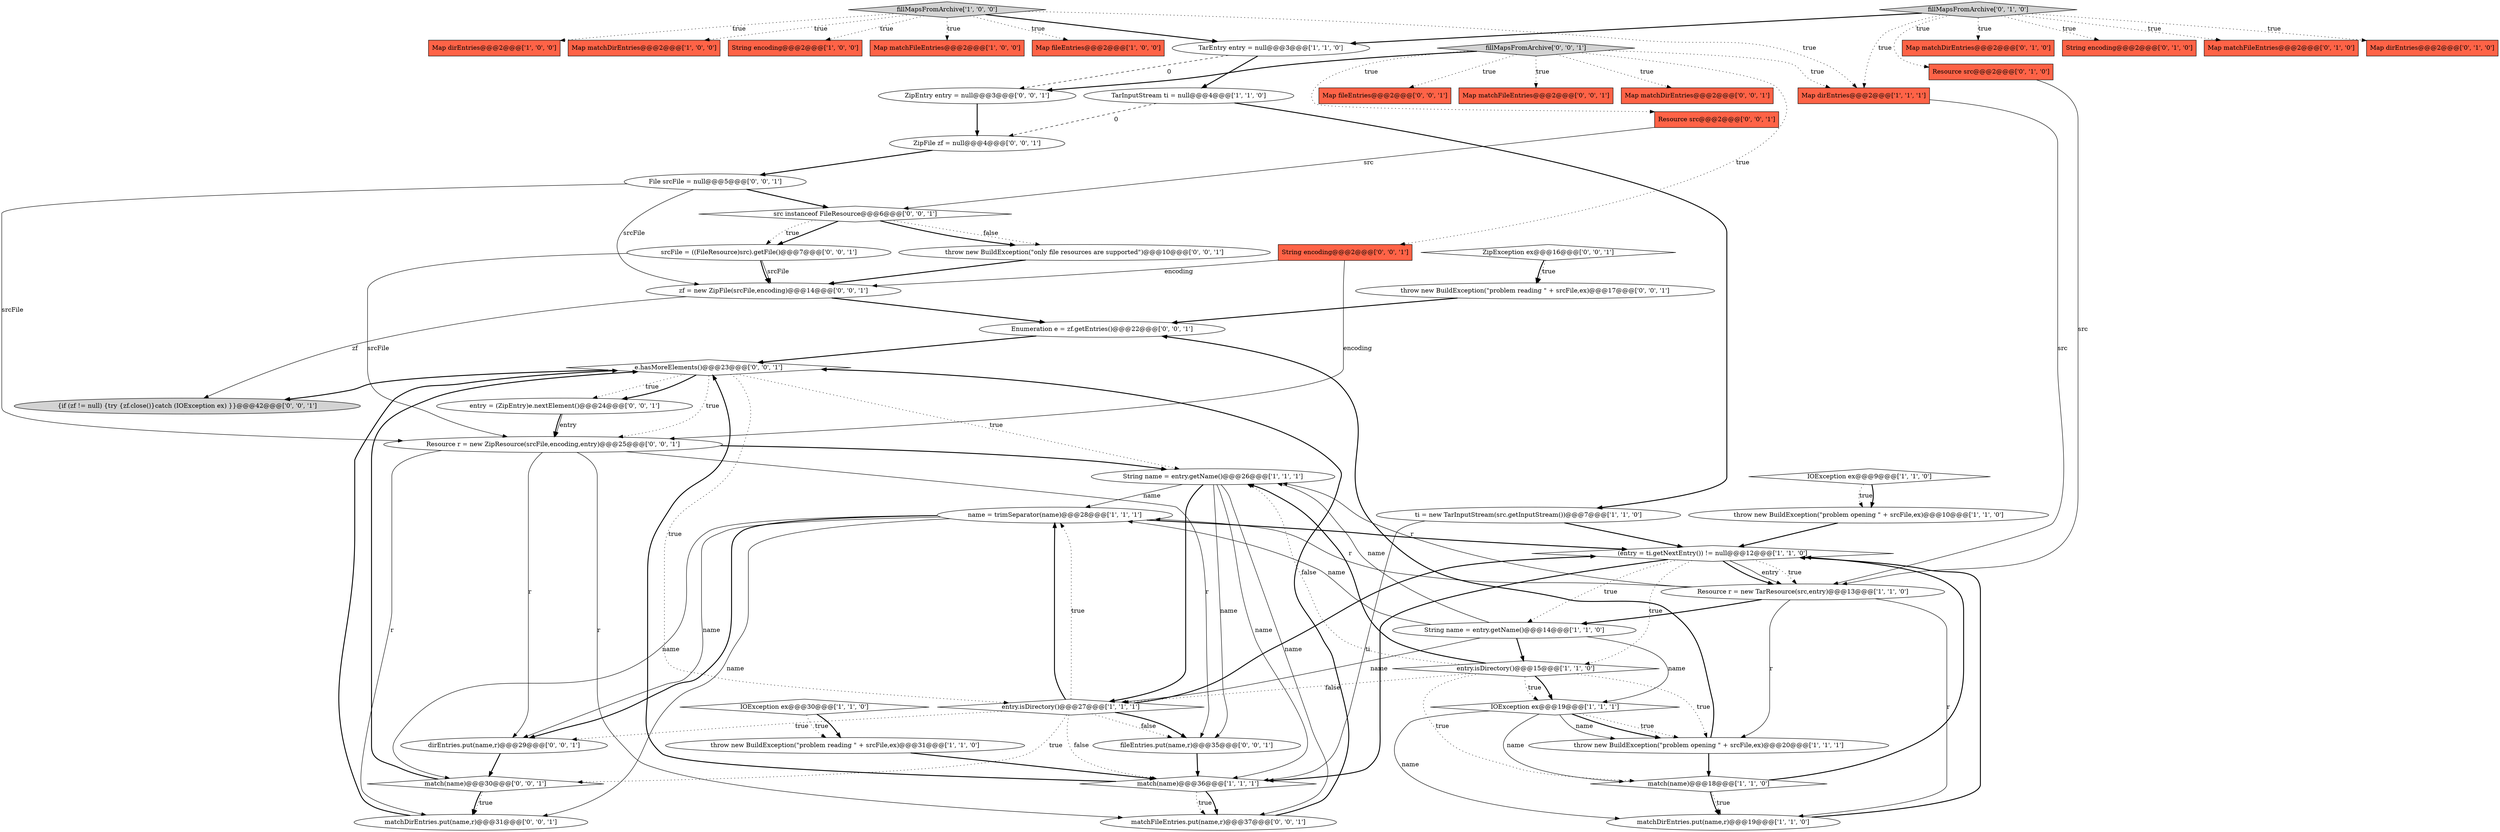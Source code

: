 digraph {
56 [style = filled, label = "throw new BuildException(\"only file resources are supported\")@@@10@@@['0', '0', '1']", fillcolor = white, shape = ellipse image = "AAA0AAABBB3BBB"];
31 [style = filled, label = "Map matchDirEntries@@@2@@@['0', '1', '0']", fillcolor = tomato, shape = box image = "AAA0AAABBB2BBB"];
17 [style = filled, label = "Resource r = new TarResource(src,entry)@@@13@@@['1', '1', '0']", fillcolor = white, shape = ellipse image = "AAA0AAABBB1BBB"];
24 [style = filled, label = "IOException ex@@@9@@@['1', '1', '0']", fillcolor = white, shape = diamond image = "AAA0AAABBB1BBB"];
11 [style = filled, label = "ti = new TarInputStream(src.getInputStream())@@@7@@@['1', '1', '0']", fillcolor = white, shape = ellipse image = "AAA0AAABBB1BBB"];
44 [style = filled, label = "{if (zf != null) {try {zf.close()}catch (IOException ex) }}@@@42@@@['0', '0', '1']", fillcolor = lightgray, shape = ellipse image = "AAA0AAABBB3BBB"];
36 [style = filled, label = "Resource r = new ZipResource(srcFile,encoding,entry)@@@25@@@['0', '0', '1']", fillcolor = white, shape = ellipse image = "AAA0AAABBB3BBB"];
23 [style = filled, label = "fillMapsFromArchive['1', '0', '0']", fillcolor = lightgray, shape = diamond image = "AAA0AAABBB1BBB"];
32 [style = filled, label = "srcFile = ((FileResource)src).getFile()@@@7@@@['0', '0', '1']", fillcolor = white, shape = ellipse image = "AAA0AAABBB3BBB"];
45 [style = filled, label = "Map fileEntries@@@2@@@['0', '0', '1']", fillcolor = tomato, shape = box image = "AAA0AAABBB3BBB"];
20 [style = filled, label = "match(name)@@@36@@@['1', '1', '1']", fillcolor = white, shape = diamond image = "AAA0AAABBB1BBB"];
26 [style = filled, label = "String encoding@@@2@@@['0', '1', '0']", fillcolor = tomato, shape = box image = "AAA0AAABBB2BBB"];
51 [style = filled, label = "zf = new ZipFile(srcFile,encoding)@@@14@@@['0', '0', '1']", fillcolor = white, shape = ellipse image = "AAA0AAABBB3BBB"];
43 [style = filled, label = "Resource src@@@2@@@['0', '0', '1']", fillcolor = tomato, shape = box image = "AAA0AAABBB3BBB"];
52 [style = filled, label = "dirEntries.put(name,r)@@@29@@@['0', '0', '1']", fillcolor = white, shape = ellipse image = "AAA0AAABBB3BBB"];
3 [style = filled, label = "Map dirEntries@@@2@@@['1', '0', '0']", fillcolor = tomato, shape = box image = "AAA0AAABBB1BBB"];
25 [style = filled, label = "TarEntry entry = null@@@3@@@['1', '1', '0']", fillcolor = white, shape = ellipse image = "AAA0AAABBB1BBB"];
13 [style = filled, label = "IOException ex@@@30@@@['1', '1', '0']", fillcolor = white, shape = diamond image = "AAA0AAABBB1BBB"];
18 [style = filled, label = "entry.isDirectory()@@@15@@@['1', '1', '0']", fillcolor = white, shape = diamond image = "AAA0AAABBB1BBB"];
48 [style = filled, label = "ZipException ex@@@16@@@['0', '0', '1']", fillcolor = white, shape = diamond image = "AAA0AAABBB3BBB"];
0 [style = filled, label = "String name = entry.getName()@@@14@@@['1', '1', '0']", fillcolor = white, shape = ellipse image = "AAA0AAABBB1BBB"];
53 [style = filled, label = "matchFileEntries.put(name,r)@@@37@@@['0', '0', '1']", fillcolor = white, shape = ellipse image = "AAA0AAABBB3BBB"];
2 [style = filled, label = "name = trimSeparator(name)@@@28@@@['1', '1', '1']", fillcolor = white, shape = ellipse image = "AAA0AAABBB1BBB"];
35 [style = filled, label = "Map matchFileEntries@@@2@@@['0', '0', '1']", fillcolor = tomato, shape = box image = "AAA0AAABBB3BBB"];
39 [style = filled, label = "fileEntries.put(name,r)@@@35@@@['0', '0', '1']", fillcolor = white, shape = ellipse image = "AAA0AAABBB3BBB"];
34 [style = filled, label = "match(name)@@@30@@@['0', '0', '1']", fillcolor = white, shape = diamond image = "AAA0AAABBB3BBB"];
40 [style = filled, label = "throw new BuildException(\"problem reading \" + srcFile,ex)@@@17@@@['0', '0', '1']", fillcolor = white, shape = ellipse image = "AAA0AAABBB3BBB"];
19 [style = filled, label = "matchDirEntries.put(name,r)@@@19@@@['1', '1', '0']", fillcolor = white, shape = ellipse image = "AAA0AAABBB1BBB"];
54 [style = filled, label = "File srcFile = null@@@5@@@['0', '0', '1']", fillcolor = white, shape = ellipse image = "AAA0AAABBB3BBB"];
9 [style = filled, label = "throw new BuildException(\"problem reading \" + srcFile,ex)@@@31@@@['1', '1', '0']", fillcolor = white, shape = ellipse image = "AAA0AAABBB1BBB"];
42 [style = filled, label = "fillMapsFromArchive['0', '0', '1']", fillcolor = lightgray, shape = diamond image = "AAA0AAABBB3BBB"];
1 [style = filled, label = "Map matchDirEntries@@@2@@@['1', '0', '0']", fillcolor = tomato, shape = box image = "AAA0AAABBB1BBB"];
4 [style = filled, label = "throw new BuildException(\"problem opening \" + srcFile,ex)@@@10@@@['1', '1', '0']", fillcolor = white, shape = ellipse image = "AAA0AAABBB1BBB"];
5 [style = filled, label = "Map matchFileEntries@@@2@@@['1', '0', '0']", fillcolor = tomato, shape = box image = "AAA0AAABBB1BBB"];
14 [style = filled, label = "Map fileEntries@@@2@@@['1', '0', '0']", fillcolor = tomato, shape = box image = "AAA0AAABBB1BBB"];
38 [style = filled, label = "entry = (ZipEntry)e.nextElement()@@@24@@@['0', '0', '1']", fillcolor = white, shape = ellipse image = "AAA0AAABBB3BBB"];
28 [style = filled, label = "Resource src@@@2@@@['0', '1', '0']", fillcolor = tomato, shape = box image = "AAA0AAABBB2BBB"];
47 [style = filled, label = "String encoding@@@2@@@['0', '0', '1']", fillcolor = tomato, shape = box image = "AAA0AAABBB3BBB"];
7 [style = filled, label = "IOException ex@@@19@@@['1', '1', '1']", fillcolor = white, shape = diamond image = "AAA0AAABBB1BBB"];
10 [style = filled, label = "String name = entry.getName()@@@26@@@['1', '1', '1']", fillcolor = white, shape = ellipse image = "AAA0AAABBB1BBB"];
55 [style = filled, label = "matchDirEntries.put(name,r)@@@31@@@['0', '0', '1']", fillcolor = white, shape = ellipse image = "AAA0AAABBB3BBB"];
30 [style = filled, label = "Map matchFileEntries@@@2@@@['0', '1', '0']", fillcolor = tomato, shape = box image = "AAA0AAABBB2BBB"];
22 [style = filled, label = "throw new BuildException(\"problem opening \" + srcFile,ex)@@@20@@@['1', '1', '1']", fillcolor = white, shape = ellipse image = "AAA0AAABBB1BBB"];
46 [style = filled, label = "ZipEntry entry = null@@@3@@@['0', '0', '1']", fillcolor = white, shape = ellipse image = "AAA0AAABBB3BBB"];
6 [style = filled, label = "match(name)@@@18@@@['1', '1', '0']", fillcolor = white, shape = diamond image = "AAA0AAABBB1BBB"];
8 [style = filled, label = "TarInputStream ti = null@@@4@@@['1', '1', '0']", fillcolor = white, shape = ellipse image = "AAA0AAABBB1BBB"];
21 [style = filled, label = "Map dirEntries@@@2@@@['1', '1', '1']", fillcolor = tomato, shape = box image = "AAA0AAABBB1BBB"];
27 [style = filled, label = "fillMapsFromArchive['0', '1', '0']", fillcolor = lightgray, shape = diamond image = "AAA0AAABBB2BBB"];
33 [style = filled, label = "e.hasMoreElements()@@@23@@@['0', '0', '1']", fillcolor = white, shape = diamond image = "AAA0AAABBB3BBB"];
37 [style = filled, label = "Enumeration e = zf.getEntries()@@@22@@@['0', '0', '1']", fillcolor = white, shape = ellipse image = "AAA0AAABBB3BBB"];
50 [style = filled, label = "Map matchDirEntries@@@2@@@['0', '0', '1']", fillcolor = tomato, shape = box image = "AAA0AAABBB3BBB"];
16 [style = filled, label = "entry.isDirectory()@@@27@@@['1', '1', '1']", fillcolor = white, shape = diamond image = "AAA0AAABBB1BBB"];
49 [style = filled, label = "ZipFile zf = null@@@4@@@['0', '0', '1']", fillcolor = white, shape = ellipse image = "AAA0AAABBB3BBB"];
12 [style = filled, label = "String encoding@@@2@@@['1', '0', '0']", fillcolor = tomato, shape = box image = "AAA0AAABBB1BBB"];
15 [style = filled, label = "(entry = ti.getNextEntry()) != null@@@12@@@['1', '1', '0']", fillcolor = white, shape = diamond image = "AAA0AAABBB1BBB"];
29 [style = filled, label = "Map dirEntries@@@2@@@['0', '1', '0']", fillcolor = tomato, shape = box image = "AAA0AAABBB2BBB"];
41 [style = filled, label = "src instanceof FileResource@@@6@@@['0', '0', '1']", fillcolor = white, shape = diamond image = "AAA0AAABBB3BBB"];
18->16 [style = dotted, label="false"];
16->34 [style = dotted, label="true"];
42->47 [style = dotted, label="true"];
22->37 [style = bold, label=""];
24->4 [style = dotted, label="true"];
4->15 [style = bold, label=""];
23->5 [style = dotted, label="true"];
18->10 [style = dotted, label="false"];
16->39 [style = dotted, label="false"];
6->19 [style = dotted, label="true"];
15->17 [style = bold, label=""];
43->41 [style = solid, label="src"];
7->6 [style = solid, label="name"];
2->52 [style = solid, label="name"];
15->20 [style = bold, label=""];
2->15 [style = bold, label=""];
33->16 [style = dotted, label="true"];
2->52 [style = bold, label=""];
36->52 [style = solid, label="r"];
19->15 [style = bold, label=""];
37->33 [style = bold, label=""];
33->44 [style = bold, label=""];
8->11 [style = bold, label=""];
0->2 [style = solid, label="name"];
27->25 [style = bold, label=""];
15->17 [style = solid, label="entry"];
40->37 [style = bold, label=""];
34->55 [style = dotted, label="true"];
13->9 [style = dotted, label="true"];
23->25 [style = bold, label=""];
41->32 [style = bold, label=""];
42->46 [style = bold, label=""];
15->18 [style = dotted, label="true"];
34->33 [style = bold, label=""];
23->21 [style = dotted, label="true"];
16->52 [style = dotted, label="true"];
54->41 [style = bold, label=""];
27->21 [style = dotted, label="true"];
51->44 [style = solid, label="zf"];
18->6 [style = dotted, label="true"];
56->51 [style = bold, label=""];
36->39 [style = solid, label="r"];
15->17 [style = dotted, label="true"];
23->14 [style = dotted, label="true"];
23->1 [style = dotted, label="true"];
0->16 [style = solid, label="name"];
27->29 [style = dotted, label="true"];
42->43 [style = dotted, label="true"];
36->53 [style = solid, label="r"];
10->20 [style = solid, label="name"];
41->56 [style = dotted, label="false"];
23->3 [style = dotted, label="true"];
21->17 [style = solid, label="src"];
7->19 [style = solid, label="name"];
53->33 [style = bold, label=""];
16->39 [style = bold, label=""];
54->36 [style = solid, label="srcFile"];
33->38 [style = dotted, label="true"];
17->2 [style = solid, label="r"];
18->7 [style = bold, label=""];
7->22 [style = dotted, label="true"];
39->20 [style = bold, label=""];
42->45 [style = dotted, label="true"];
32->36 [style = solid, label="srcFile"];
49->54 [style = bold, label=""];
32->51 [style = bold, label=""];
33->10 [style = dotted, label="true"];
22->6 [style = bold, label=""];
10->2 [style = solid, label="name"];
18->7 [style = dotted, label="true"];
0->7 [style = solid, label="name"];
2->55 [style = solid, label="name"];
9->20 [style = bold, label=""];
34->55 [style = bold, label=""];
17->19 [style = solid, label="r"];
48->40 [style = dotted, label="true"];
7->22 [style = solid, label="name"];
15->0 [style = dotted, label="true"];
6->15 [style = bold, label=""];
10->53 [style = solid, label="name"];
7->22 [style = bold, label=""];
20->53 [style = dotted, label="true"];
51->37 [style = bold, label=""];
17->0 [style = bold, label=""];
18->10 [style = bold, label=""];
10->16 [style = bold, label=""];
27->31 [style = dotted, label="true"];
28->17 [style = solid, label="src"];
25->46 [style = dashed, label="0"];
41->32 [style = dotted, label="true"];
0->18 [style = bold, label=""];
13->9 [style = bold, label=""];
36->55 [style = solid, label="r"];
36->10 [style = bold, label=""];
18->22 [style = dotted, label="true"];
16->15 [style = bold, label=""];
38->36 [style = solid, label="entry"];
16->2 [style = dotted, label="true"];
47->36 [style = solid, label="encoding"];
42->50 [style = dotted, label="true"];
17->10 [style = solid, label="r"];
32->51 [style = solid, label="srcFile"];
27->26 [style = dotted, label="true"];
46->49 [style = bold, label=""];
47->51 [style = solid, label="encoding"];
41->56 [style = bold, label=""];
38->36 [style = bold, label=""];
17->22 [style = solid, label="r"];
6->19 [style = bold, label=""];
52->34 [style = bold, label=""];
10->39 [style = solid, label="name"];
16->2 [style = bold, label=""];
20->53 [style = bold, label=""];
11->20 [style = solid, label="ti"];
2->34 [style = solid, label="name"];
48->40 [style = bold, label=""];
11->15 [style = bold, label=""];
20->33 [style = bold, label=""];
33->36 [style = dotted, label="true"];
27->28 [style = dotted, label="true"];
27->30 [style = dotted, label="true"];
24->4 [style = bold, label=""];
16->20 [style = dotted, label="false"];
0->10 [style = solid, label="name"];
42->35 [style = dotted, label="true"];
54->51 [style = solid, label="srcFile"];
33->38 [style = bold, label=""];
25->8 [style = bold, label=""];
23->12 [style = dotted, label="true"];
42->21 [style = dotted, label="true"];
55->33 [style = bold, label=""];
8->49 [style = dashed, label="0"];
}
